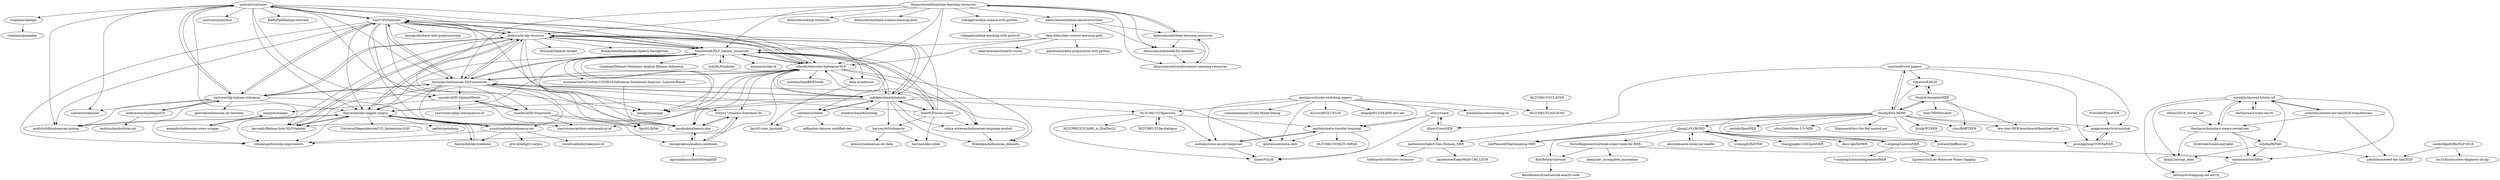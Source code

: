 digraph G {
"ivanlanin/kateglo" -> "ivanlanin/pengakar"
"har07/PySastrawi" -> "sastrawi/sastrawi"
"har07/PySastrawi" -> "kmkurn/id-nlp-resource"
"har07/PySastrawi" -> "louisowen6/NLP_bahasa_resources"
"har07/PySastrawi" -> "irfnrdh/Awesome-Indonesia-NLP"
"har07/PySastrawi" -> "sastrawi/nlp-bahasa-indonesia"
"har07/PySastrawi" -> "masdevid/ID-OpinionWords"
"har07/PySastrawi" -> "masdevid/ID-Stopwords"
"har07/PySastrawi" -> "famrashel/idn-tagged-corpus"
"har07/PySastrawi" -> "andryluthfi/indonesian-postag"
"har07/PySastrawi" -> "kirralabs/indonesian-NLP-resources"
"har07/PySastrawi" -> "nasalsabila/kamus-alay"
"har07/PySastrawi" -> "yasirutomo/python-sentianalysis-id"
"har07/PySastrawi" -> "panggi/pujangga"
"har07/PySastrawi" -> "yohanesgultom/nlp-experiments"
"har07/PySastrawi" -> "ksnugroho/basic-text-preprocessing"
"IndoNLP/indonlu" -> "louisowen6/NLP_bahasa_resources"
"louisowen6/NLP_bahasa_resources" -> "irfnrdh/Awesome-Indonesia-NLP"
"louisowen6/NLP_bahasa_resources" -> "kmkurn/id-nlp-resource"
"louisowen6/NLP_bahasa_resources" -> "kirralabs/indonesian-NLP-resources"
"louisowen6/NLP_bahasa_resources" -> "indobenchmark/indonlu"
"louisowen6/NLP_bahasa_resources" -> "har07/PySastrawi"
"louisowen6/NLP_bahasa_resources" -> "famrashel/idn-tagged-corpus"
"louisowen6/NLP_bahasa_resources" -> "IndoNLP/indonlu"
"louisowen6/NLP_bahasa_resources" -> "kumparan/nlp-id"
"louisowen6/NLP_bahasa_resources" -> "nasalsabila/kamus-alay"
"louisowen6/NLP_bahasa_resources" -> "IndoNLP/nusa-crowd"
"louisowen6/NLP_bahasa_resources" -> "fajri91/InSet"
"louisowen6/NLP_bahasa_resources" -> "panggi/pujangga"
"louisowen6/NLP_bahasa_resources" -> "rizalespe/Dataset-Sentimen-Analisis-Bahasa-Indonesia"
"louisowen6/NLP_bahasa_resources" -> "cahya-wirawan/indonesian-language-models"
"louisowen6/NLP_bahasa_resources" -> "evanmartua34/Twitter-COVID19-Indonesia-Sentiment-Analysis---Lexicon-Based"
"datascienceid/machine-learning-resources" -> "datascienceid/deep-learning-resources"
"datascienceid/machine-learning-resources" -> "datascienceid/reinforcement-learning-resources"
"datascienceid/machine-learning-resources" -> "datascienceid/melek-for-member"
"datascienceid/machine-learning-resources" -> "datascienceid/datasciencecurriculum"
"datascienceid/machine-learning-resources" -> "kmkurn/id-nlp-resource"
"datascienceid/machine-learning-resources" -> "louisowen6/NLP_bahasa_resources"
"datascienceid/machine-learning-resources" -> "datascienceid/nlp-resources"
"datascienceid/machine-learning-resources" -> "irfnrdh/Awesome-Indonesia-NLP"
"datascienceid/machine-learning-resources" -> "kirralabs/indonesian-NLP-resources"
"datascienceid/machine-learning-resources" -> "rubiagatra/data-science-with-python"
"datascienceid/machine-learning-resources" -> "indobenchmark/indonlu"
"datascienceid/machine-learning-resources" -> "datascienceid/data-science-learning-path"
"audioku/meta-transfer-learning" -> "audioku/cross-accent-maml-asr"
"audioku/meta-transfer-learning" -> "zlinao/VGLM"
"audioku/meta-transfer-learning" -> "HLTCHKUST/HLTC-MRQA"
"audioku/meta-transfer-learning" -> "gentaiscool/meta-emb"
"gentaiscool/code-switching-papers" -> "audioku/meta-transfer-learning"
"gentaiscool/code-switching-papers" -> "audioku/cross-accent-maml-asr"
"gentaiscool/code-switching-papers" -> "zengzp0912/SEAME-dev-set"
"gentaiscool/code-switching-papers" -> "gentaiscool/meta-emb"
"gentaiscool/code-switching-papers" -> "gonenhila/codeswitching-lm"
"gentaiscool/code-switching-papers" -> "sumanbanerjee1/Code-Mixed-Dialog"
"gentaiscool/code-switching-papers" -> "microsoft/GLUECoS"
"gentaiscool/code-switching-papers" -> "HLTCHKUST/ASCEND"
"gentaiscool/code-switching-papers" -> "HLTCHKUST/Xpersona"
"Nealcly/templateNER" -> "rtmaww/EntLM"
"Nealcly/templateNER" -> "chen700564/sdnet"
"Nealcly/templateNER" -> "yhcc/BARTNER" ["e"=1]
"Nealcly/templateNER" -> "thunlp/Few-NERD"
"Nealcly/templateNER" -> "few-shot-NER-benchmark/BaselineCode"
"thunlp/Few-NERD" -> "microsoft/vert-papers"
"thunlp/Few-NERD" -> "asappresearch/structshot"
"thunlp/Few-NERD" -> "juntaoy/biaffine-ner" ["e"=1]
"thunlp/Few-NERD" -> "psunlpgroup/CONTaiNER"
"thunlp/Few-NERD" -> "Nealcly/templateNER"
"thunlp/Few-NERD" -> "yhcc/OntoNotes-5.0-NER" ["e"=1]
"thunlp/Few-NERD" -> "few-shot-NER-benchmark/BaselineCode"
"thunlp/Few-NERD" -> "rtmaww/EntLM"
"thunlp/Few-NERD" -> "zliucr/CrossNER"
"thunlp/Few-NERD" -> "ShannonAI/mrc-for-flat-nested-ner" ["e"=1]
"thunlp/Few-NERD" -> "LeePleased/NegSampling-NER" ["e"=1]
"thunlp/Few-NERD" -> "yhcc/BARTNER" ["e"=1]
"thunlp/Few-NERD" -> "cliang1453/BOND"
"thunlp/Few-NERD" -> "ljynlp/W2NER" ["e"=1]
"thunlp/Few-NERD" -> "neulab/SpanNER"
"data-folks/data-science-learning-path" -> "datascienceid/datasciencecurriculum"
"data-folks/data-science-learning-path" -> "irfnrdh/Awesome-Indonesia-NLP"
"data-folks/data-science-learning-path" -> "louisowen6/NLP_bahasa_resources"
"data-folks/data-science-learning-path" -> "jakartaresearch/earth-vision"
"data-folks/data-science-learning-path" -> "galuhsahid/data-preparation-with-python"
"evanmartua34/Twitter-COVID19-Indonesia-Sentiment-Analysis---Lexicon-Based" -> "fajri91/InSet"
"cambridgeltl/BioNLP-2016" -> "yahshibu/nested-ner-tacl2020"
"cambridgeltl/BioNLP-2016" -> "lsy3/clinical-notes-diagnosis-dl-nlp"
"ufal/acl2019_nested_ner" -> "thecharm/boundary-aware-nested-ner"
"yahshibu/nested-ner-tacl2020-transformers" -> "meizhiju/layered-bilstm-crf"
"yahshibu/nested-ner-tacl2020-transformers" -> "thecharm/boundary-aware-nested-ner"
"yahshibu/nested-ner-tacl2020-transformers" -> "yahshibu/nested-ner-tacl2020"
"berlino/nest-trans-em18" -> "meizhiju/layered-bilstm-crf"
"zliucr/coach" -> "zlinao/VGLM"
"zliucr/coach" -> "zliucr/CrossNER"
"zliucr/coach" -> "audioku/meta-transfer-learning"
"HLTCHKUST/CI-AVSR" -> "HLTCHKUST/ASCEND"
"microsoft/vert-papers" -> "thunlp/Few-NERD"
"microsoft/vert-papers" -> "psunlpgroup/CONTaiNER"
"microsoft/vert-papers" -> "rtmaww/EntLM"
"microsoft/vert-papers" -> "asappresearch/structshot"
"microsoft/vert-papers" -> "jiachenwestlake/Cross-Domain_NER"
"endymuhardin/belajarGit" -> "endymuhardin/buku-git"
"endymuhardin/belajarGit" -> "sastrawi/nlp-bahasa-indonesia"
"Fritz449/ProtoNER" -> "asappresearch/structshot"
"rtmaww/EntLM" -> "Nealcly/templateNER"
"sastrawi/nlp-bahasa-indonesia" -> "famrashel/idn-tagged-corpus"
"sastrawi/nlp-bahasa-indonesia" -> "sastrawi/sastrawi"
"sastrawi/nlp-bahasa-indonesia" -> "yohanesgultom/nlp-experiments"
"sastrawi/nlp-bahasa-indonesia" -> "kmkurn/id-nlp-resource"
"sastrawi/nlp-bahasa-indonesia" -> "andryluthfi/indonesian-postag"
"sastrawi/nlp-bahasa-indonesia" -> "har07/PySastrawi"
"sastrawi/nlp-bahasa-indonesia" -> "kirralabs/indonesian-NLP-resources"
"sastrawi/nlp-bahasa-indonesia" -> "endymuhardin/belajarGit"
"sastrawi/nlp-bahasa-indonesia" -> "geovedi/indonesian-mt-testdata"
"sastrawi/nlp-bahasa-indonesia" -> "sastrawi/tokenizer"
"sastrawi/nlp-bahasa-indonesia" -> "yusufsyaifudin/indonesia-ner"
"sastrawi/sastrawi" -> "har07/PySastrawi"
"sastrawi/sastrawi" -> "sastrawi/nlp-bahasa-indonesia"
"sastrawi/sastrawi" -> "masdevid/ID-Stopwords"
"sastrawi/sastrawi" -> "kmkurn/id-nlp-resource"
"sastrawi/sastrawi" -> "masdevid/ID-OpinionWords"
"sastrawi/sastrawi" -> "sastrawi/tokenizer"
"sastrawi/sastrawi" -> "famrashel/idn-tagged-corpus"
"sastrawi/sastrawi" -> "ivanlanin/kateglo"
"sastrawi/sastrawi" -> "andryluthfi/indonesian-postag"
"sastrawi/sastrawi" -> "irfnrdh/Awesome-Indonesia-NLP"
"sastrawi/sastrawi" -> "louisowen6/NLP_bahasa_resources"
"sastrawi/sastrawi" -> "kirralabs/indonesian-NLP-resources"
"sastrawi/sastrawi" -> "jsastrawi/jsastrawi"
"sastrawi/sastrawi" -> "keyreply/Bahasa-Indo-NLP-Dataset"
"sastrawi/sastrawi" -> "RadhiFadlillah/go-sastrawi"
"v-mipeng/LexiconNER" -> "zig-kwin-hu/Low-Resource-Name-Tagging"
"v-mipeng/LexiconNER" -> "cliang1453/BOND"
"v-mipeng/LexiconNER" -> "v-mipeng/LexiconAugmentedNER" ["e"=1]
"indobenchmark/indonlu" -> "indolem/indolem"
"indobenchmark/indonlu" -> "louisowen6/NLP_bahasa_resources"
"indobenchmark/indonlu" -> "kmkurn/id-nlp-resource"
"indobenchmark/indonlu" -> "irfnrdh/Awesome-Indonesia-NLP"
"indobenchmark/indonlu" -> "cahya-wirawan/indonesian-language-models"
"indobenchmark/indonlu" -> "indobenchmark/indonlg"
"indobenchmark/indonlu" -> "famrashel/idn-tagged-corpus"
"indobenchmark/indonlu" -> "gentaiscool/meta-emb"
"indobenchmark/indonlu" -> "panggi/pujangga"
"indobenchmark/indonlu" -> "kirralabs/indonesian-NLP-resources"
"indobenchmark/indonlu" -> "IndoNLP/nusa-crowd"
"indobenchmark/indonlu" -> "HLTCHKUST/Xpersona"
"indobenchmark/indonlu" -> "keyreply/Bahasa-Indo-NLP-Dataset"
"indobenchmark/indonlu" -> "Wikidepia/indonesian_datasets"
"indobenchmark/indonlu" -> "haryoa/stif-indonesia"
"NorskRegnesentral/weak-supervision-for-NER" -> "BatsResearch/wiser"
"NorskRegnesentral/weak-supervision-for-NER" -> "allanj/ner_incomplete_annotation" ["e"=1]
"NorskRegnesentral/weak-supervision-for-NER" -> "sanmusunrise/ARNs"
"thecharm/boundary-aware-nested-ner" -> "sanmusunrise/ARNs"
"thecharm/boundary-aware-nested-ner" -> "tricktreat/locate-and-label" ["e"=1]
"thecharm/boundary-aware-nested-ner" -> "cslydia/BiFlaG"
"thecharm/boundary-aware-nested-ner" -> "meizhiju/layered-bilstm-crf"
"thecharm/boundary-aware-nested-ner" -> "fishjh2/merge_label"
"datascienceid/deep-learning-resources" -> "datascienceid/reinforcement-learning-resources"
"datascienceid/deep-learning-resources" -> "datascienceid/machine-learning-resources"
"datascienceid/deep-learning-resources" -> "datascienceid/melek-for-member"
"asappresearch/structshot" -> "psunlpgroup/CONTaiNER"
"cliang1453/BOND" -> "amzn/amazon-weak-ner-needle"
"cliang1453/BOND" -> "yumeng5/RoSTER"
"cliang1453/BOND" -> "v-mipeng/LexiconNER"
"cliang1453/BOND" -> "shangjingbo1226/AutoNER" ["e"=1]
"cliang1453/BOND" -> "NorskRegnesentral/weak-supervision-for-NER"
"cliang1453/BOND" -> "dmis-lab/GeNER"
"cliang1453/BOND" -> "juntaoy/biaffine-ner" ["e"=1]
"cliang1453/BOND" -> "BatsResearch/wiser"
"cliang1453/BOND" -> "LeePleased/NegSampling-NER" ["e"=1]
"jiachenwestlake/Cross-Domain_NER" -> "jiachenwestlake/Multi-Cell_LSTM"
"jiachenwestlake/Cross-Domain_NER" -> "Siddharthss500/zero-resource"
"psunlpgroup/CONTaiNER" -> "asappresearch/structshot"
"zliucr/CrossNER" -> "zliucr/coach"
"zliucr/CrossNER" -> "jiachenwestlake/Cross-Domain_NER"
"andryluthfi/indonesian-postag" -> "famrashel/idn-tagged-corpus"
"kmkurn/id-nlp-resource" -> "kirralabs/indonesian-NLP-resources"
"kmkurn/id-nlp-resource" -> "louisowen6/NLP_bahasa_resources"
"kmkurn/id-nlp-resource" -> "keyreply/Bahasa-Indo-NLP-Dataset"
"kmkurn/id-nlp-resource" -> "irfnrdh/Awesome-Indonesia-NLP"
"kmkurn/id-nlp-resource" -> "famrashel/idn-tagged-corpus"
"kmkurn/id-nlp-resource" -> "indobenchmark/indonlu"
"kmkurn/id-nlp-resource" -> "kata-ai/indosum"
"kmkurn/id-nlp-resource" -> "har07/PySastrawi"
"kmkurn/id-nlp-resource" -> "feryandi/Dataset-Artikel"
"kmkurn/id-nlp-resource" -> "sastrawi/nlp-bahasa-indonesia"
"kmkurn/id-nlp-resource" -> "nasalsabila/kamus-alay"
"kmkurn/id-nlp-resource" -> "indolem/indolem"
"kmkurn/id-nlp-resource" -> "yohanesgultom/nlp-experiments"
"kmkurn/id-nlp-resource" -> "panggi/pujangga"
"kmkurn/id-nlp-resource" -> "frankydotid/Indonesian-Speech-Recognition"
"datascienceid/melek-for-member" -> "datascienceid/reinforcement-learning-resources"
"amzn/amazon-weak-ner-needle" -> "cliang1453/BOND"
"datascienceid/reinforcement-learning-resources" -> "datascienceid/deep-learning-resources"
"irfnrdh/Awesome-Indonesia-NLP" -> "louisowen6/NLP_bahasa_resources"
"irfnrdh/Awesome-Indonesia-NLP" -> "kmkurn/id-nlp-resource"
"irfnrdh/Awesome-Indonesia-NLP" -> "kirralabs/indonesian-NLP-resources"
"irfnrdh/Awesome-Indonesia-NLP" -> "Wikidepia/indonesian_datasets"
"irfnrdh/Awesome-Indonesia-NLP" -> "nasalsabila/kamus-alay"
"irfnrdh/Awesome-Indonesia-NLP" -> "har07/PySastrawi"
"irfnrdh/Awesome-Indonesia-NLP" -> "indobenchmark/indonlu"
"irfnrdh/Awesome-Indonesia-NLP" -> "riochr17/Analisis-Sentimen-ID"
"irfnrdh/Awesome-Indonesia-NLP" -> "panggi/pujangga"
"irfnrdh/Awesome-Indonesia-NLP" -> "yasirutomo/python-sentianalysis-id"
"irfnrdh/Awesome-Indonesia-NLP" -> "cahya-wirawan/indonesian-language-models"
"irfnrdh/Awesome-Indonesia-NLP" -> "kata-ai/indosum"
"irfnrdh/Awesome-Indonesia-NLP" -> "yohanesgultom/nlp-experiments"
"irfnrdh/Awesome-Indonesia-NLP" -> "indolem/IndoBERTweet"
"irfnrdh/Awesome-Indonesia-NLP" -> "famrashel/idn-tagged-corpus"
"nasalsabila/kamus-alay" -> "riochr17/Analisis-Sentimen-ID"
"nasalsabila/kamus-alay" -> "ramaprakoso/analisis-sentimen"
"kata-ai/indosum" -> "fajri91/sum_liputan6"
"kirralabs/indonesian-NLP-resources" -> "kmkurn/id-nlp-resource"
"kirralabs/indonesian-NLP-resources" -> "louisowen6/NLP_bahasa_resources"
"kirralabs/indonesian-NLP-resources" -> "irfnrdh/Awesome-Indonesia-NLP"
"kirralabs/indonesian-NLP-resources" -> "keyreply/Bahasa-Indo-NLP-Dataset"
"kirralabs/indonesian-NLP-resources" -> "sastrawi/nlp-bahasa-indonesia"
"kirralabs/indonesian-NLP-resources" -> "Wikidepia/indonesian_datasets"
"kirralabs/indonesian-NLP-resources" -> "nasalsabila/kamus-alay"
"kirralabs/indonesian-NLP-resources" -> "ramaprakoso/analisis-sentimen"
"kirralabs/indonesian-NLP-resources" -> "har07/PySastrawi"
"kirralabs/indonesian-NLP-resources" -> "famrashel/idn-tagged-corpus"
"kirralabs/indonesian-NLP-resources" -> "yasirutomo/python-sentianalysis-id"
"kirralabs/indonesian-NLP-resources" -> "riochr17/Analisis-Sentimen-ID"
"kirralabs/indonesian-NLP-resources" -> "indobenchmark/indonlu"
"kirralabs/indonesian-NLP-resources" -> "masdevid/ID-OpinionWords"
"kirralabs/indonesian-NLP-resources" -> "yusufsyaifudin/indonesia-ner"
"ramaprakoso/analisis-sentimen" -> "riochr17/Analisis-Sentimen-ID"
"ramaprakoso/analisis-sentimen" -> "agusmakmun/SentiStrengthID"
"ramaprakoso/analisis-sentimen" -> "nasalsabila/kamus-alay"
"datascienceid/datasciencecurriculum" -> "data-folks/data-science-learning-path"
"datascienceid/datasciencecurriculum" -> "datascienceid/melek-for-member"
"datascienceid/datasciencecurriculum" -> "datascienceid/deep-learning-resources"
"masdevid/ID-Stopwords" -> "masdevid/ID-OpinionWords"
"masdevid/ID-Stopwords" -> "yasirutomo/python-sentianalysis-id"
"masdevid/ID-Stopwords" -> "fajri91/InSet"
"masdevid/ID-Stopwords" -> "nasalsabila/kamus-alay"
"HLTCHKUST/Xpersona" -> "zlinao/VGLM"
"HLTCHKUST/Xpersona" -> "HLTCHKUST/ke-dialogue"
"HLTCHKUST/Xpersona" -> "audioku/cross-accent-maml-asr"
"HLTCHKUST/Xpersona" -> "audioku/meta-transfer-learning"
"HLTCHKUST/Xpersona" -> "HLTCHKUST/CAiRE_in_DialDoc21"
"haryoa/stif-indonesia" -> "haryoa/indo-collex"
"haryoa/stif-indonesia" -> "gunnxx/indonesian-mt-data"
"indolem/indolem" -> "fajri91/sum_liputan6"
"indolem/indolem" -> "ialfina/ner-dataset-modified-dee"
"indolem/indolem" -> "indobenchmark/indonlu"
"rubiagatra/data-science-with-python" -> "rubiagatra/deep-learning-with-pytorch"
"famrashel/idn-treebank" -> "famrashel/idn-tagged-corpus"
"yusufsyaifudin/indonesia-ner" -> "yohanesgultom/nlp-experiments"
"yusufsyaifudin/indonesia-ner" -> "yusufsyaifudin/tokenizer-id"
"yusufsyaifudin/indonesia-ner" -> "famrashel/idn-treebank"
"yusufsyaifudin/indonesia-ner" -> "famrashel/idn-tagged-corpus"
"yusufsyaifudin/indonesia-ner" -> "grit-id/nergrit-corpus"
"BatsResearch/wiser" -> "BatsResearch/safranchik-aaai20-code"
"sanmusunrise/ARNs" -> "berlino/overlapping-ner-em18"
"cslydia/BiFlaG" -> "yahshibu/nested-ner-tacl2020"
"cslydia/BiFlaG" -> "fishjh2/merge_label"
"cslydia/BiFlaG" -> "sanmusunrise/ARNs"
"meizhiju/layered-bilstm-crf" -> "berlino/nest-trans-em18"
"meizhiju/layered-bilstm-crf" -> "fishjh2/merge_label"
"meizhiju/layered-bilstm-crf" -> "sanmusunrise/ARNs"
"meizhiju/layered-bilstm-crf" -> "thecharm/boundary-aware-nested-ner"
"meizhiju/layered-bilstm-crf" -> "cslydia/BiFlaG"
"meizhiju/layered-bilstm-crf" -> "berlino/overlapping-ner-em18"
"meizhiju/layered-bilstm-crf" -> "yahshibu/nested-ner-tacl2020-transformers"
"masdevid/ID-OpinionWords" -> "masdevid/ID-Stopwords"
"masdevid/ID-OpinionWords" -> "fajri91/InSet"
"masdevid/ID-OpinionWords" -> "anpandu/nalapa"
"masdevid/ID-OpinionWords" -> "yasirutomo/php-sentianalysis-id"
"riochr17/Analisis-Sentimen-ID" -> "ramaprakoso/analisis-sentimen"
"riochr17/Analisis-Sentimen-ID" -> "nasalsabila/kamus-alay"
"IndoNLP/nusa-crowd" -> "louisowen6/NLP_bahasa_resources"
"IndoNLP/nusa-crowd" -> "kmkurn/id-nlp-resource"
"IndoNLP/nusa-crowd" -> "indobenchmark/indonlu"
"IndoNLP/nusa-crowd" -> "haryoa/stif-indonesia"
"IndoNLP/nusa-crowd" -> "irfnrdh/Awesome-Indonesia-NLP"
"IndoNLP/nusa-crowd" -> "kirralabs/indonesian-NLP-resources"
"IndoNLP/nusa-crowd" -> "haryoa/indo-collex"
"IndoNLP/nusa-crowd" -> "cahya-wirawan/indonesian-language-models"
"keyreply/Bahasa-Indo-NLP-Dataset" -> "kmkurn/id-nlp-resource"
"keyreply/Bahasa-Indo-NLP-Dataset" -> "famrashel/idn-tagged-corpus"
"famrashel/idn-tagged-corpus" -> "famrashel/idn-treebank"
"famrashel/idn-tagged-corpus" -> "andryluthfi/indonesian-postag"
"famrashel/idn-tagged-corpus" -> "yusufsyaifudin/indonesia-ner"
"famrashel/idn-tagged-corpus" -> "yohanesgultom/nlp-experiments"
"famrashel/idn-tagged-corpus" -> "UniversalDependencies/UD_Indonesian-GSD"
"famrashel/idn-tagged-corpus" -> "keyreply/Bahasa-Indo-NLP-Dataset"
"famrashel/idn-tagged-corpus" -> "kmkurn/id-nlp-resource"
"famrashel/idn-tagged-corpus" -> "pebbie/pebahasa"
"HLTCHKUST/ke-dialogue" -> "HLTCHKUST/Xpersona"
"audioku/cross-accent-maml-asr" -> "audioku/meta-transfer-learning"
"audioku/cross-accent-maml-asr" -> "zlinao/VGLM"
"cahya-wirawan/indonesian-language-models" -> "Wikidepia/indonesian_datasets"
"anpandu/nalapa" -> "anpandu/indonesian-news-scraper"
"anpandu/indonesian-news-scraper" -> "anpandu/nalapa"
"ivanlanin/kateglo" ["l"="31.057,30.08"]
"ivanlanin/pengakar" ["l"="31.083,30.072"]
"har07/PySastrawi" ["l"="30.971,30.107"]
"sastrawi/sastrawi" ["l"="30.994,30.1"]
"kmkurn/id-nlp-resource" ["l"="30.951,30.101"]
"louisowen6/NLP_bahasa_resources" ["l"="30.935,30.093"]
"irfnrdh/Awesome-Indonesia-NLP" ["l"="30.935,30.108"]
"sastrawi/nlp-bahasa-indonesia" ["l"="30.998,30.113"]
"masdevid/ID-OpinionWords" ["l"="30.999,30.135"]
"masdevid/ID-Stopwords" ["l"="30.982,30.135"]
"famrashel/idn-tagged-corpus" ["l"="30.975,30.085"]
"andryluthfi/indonesian-postag" ["l"="31.006,30.089"]
"kirralabs/indonesian-NLP-resources" ["l"="30.956,30.115"]
"nasalsabila/kamus-alay" ["l"="30.94,30.121"]
"yasirutomo/python-sentianalysis-id" ["l"="30.963,30.135"]
"panggi/pujangga" ["l"="30.921,30.101"]
"yohanesgultom/nlp-experiments" ["l"="30.978,30.095"]
"ksnugroho/basic-text-preprocessing" ["l"="30.978,30.07"]
"IndoNLP/indonlu" ["l"="30.909,30.08"]
"indobenchmark/indonlu" ["l"="30.94,30.134"]
"kumparan/nlp-id" ["l"="30.892,30.091"]
"IndoNLP/nusa-crowd" ["l"="30.924,30.133"]
"fajri91/InSet" ["l"="30.976,30.12"]
"rizalespe/Dataset-Sentimen-Analisis-Bahasa-Indonesia" ["l"="30.943,30.049"]
"cahya-wirawan/indonesian-language-models" ["l"="30.908,30.111"]
"evanmartua34/Twitter-COVID19-Indonesia-Sentiment-Analysis---Lexicon-Based" ["l"="30.958,30.079"]
"datascienceid/machine-learning-resources" ["l"="30.915,30.061"]
"datascienceid/deep-learning-resources" ["l"="30.892,30.046"]
"datascienceid/reinforcement-learning-resources" ["l"="30.877,30.034"]
"datascienceid/melek-for-member" ["l"="30.892,30.031"]
"datascienceid/datasciencecurriculum" ["l"="30.872,30.054"]
"datascienceid/nlp-resources" ["l"="30.927,30.027"]
"rubiagatra/data-science-with-python" ["l"="30.908,30.009"]
"datascienceid/data-science-learning-path" ["l"="30.913,30.036"]
"audioku/meta-transfer-learning" ["l"="30.913,30.26"]
"audioku/cross-accent-maml-asr" ["l"="30.919,30.248"]
"zlinao/VGLM" ["l"="30.926,30.27"]
"HLTCHKUST/HLTC-MRQA" ["l"="30.913,30.278"]
"gentaiscool/meta-emb" ["l"="30.916,30.209"]
"gentaiscool/code-switching-papers" ["l"="30.891,30.246"]
"zengzp0912/SEAME-dev-set" ["l"="30.863,30.24"]
"gonenhila/codeswitching-lm" ["l"="30.875,30.232"]
"sumanbanerjee1/Code-Mixed-Dialog" ["l"="30.873,30.263"]
"microsoft/GLUECoS" ["l"="30.853,30.257"]
"HLTCHKUST/ASCEND" ["l"="30.883,30.274"]
"HLTCHKUST/Xpersona" ["l"="30.923,30.226"]
"Nealcly/templateNER" ["l"="30.889,30.458"]
"rtmaww/EntLM" ["l"="30.891,30.439"]
"chen700564/sdnet" ["l"="30.867,30.474"]
"yhcc/BARTNER" ["l"="32.473,30.242"]
"thunlp/Few-NERD" ["l"="30.912,30.444"]
"few-shot-NER-benchmark/BaselineCode" ["l"="30.911,30.467"]
"microsoft/vert-papers" ["l"="30.913,30.42"]
"asappresearch/structshot" ["l"="30.942,30.438"]
"juntaoy/biaffine-ner" ["l"="32.458,30.155"]
"psunlpgroup/CONTaiNER" ["l"="30.935,30.424"]
"yhcc/OntoNotes-5.0-NER" ["l"="32.45,30.071"]
"zliucr/CrossNER" ["l"="30.916,30.365"]
"ShannonAI/mrc-for-flat-nested-ner" ["l"="32.362,30.188"]
"LeePleased/NegSampling-NER" ["l"="32.493,30.145"]
"cliang1453/BOND" ["l"="30.932,30.524"]
"ljynlp/W2NER" ["l"="32.432,30.229"]
"neulab/SpanNER" ["l"="30.867,30.439"]
"data-folks/data-science-learning-path" ["l"="30.873,30.078"]
"jakartaresearch/earth-vision" ["l"="30.841,30.067"]
"galuhsahid/data-preparation-with-python" ["l"="30.84,30.084"]
"cambridgeltl/BioNLP-2016" ["l"="30.931,30.707"]
"yahshibu/nested-ner-tacl2020" ["l"="30.944,30.682"]
"lsy3/clinical-notes-diagnosis-dl-nlp" ["l"="30.921,30.729"]
"ufal/acl2019_nested_ner" ["l"="31.015,30.669"]
"thecharm/boundary-aware-nested-ner" ["l"="30.986,30.655"]
"yahshibu/nested-ner-tacl2020-transformers" ["l"="30.963,30.668"]
"meizhiju/layered-bilstm-crf" ["l"="30.974,30.645"]
"berlino/nest-trans-em18" ["l"="30.995,30.638"]
"zliucr/coach" ["l"="30.919,30.316"]
"HLTCHKUST/CI-AVSR" ["l"="30.871,30.292"]
"jiachenwestlake/Cross-Domain_NER" ["l"="30.901,30.388"]
"endymuhardin/belajarGit" ["l"="31.041,30.131"]
"endymuhardin/buku-git" ["l"="31.075,30.139"]
"Fritz449/ProtoNER" ["l"="30.971,30.441"]
"geovedi/indonesian-mt-testdata" ["l"="31.039,30.112"]
"sastrawi/tokenizer" ["l"="31.02,30.112"]
"yusufsyaifudin/indonesia-ner" ["l"="30.996,30.079"]
"jsastrawi/jsastrawi" ["l"="31.027,30.082"]
"keyreply/Bahasa-Indo-NLP-Dataset" ["l"="30.963,30.093"]
"RadhiFadlillah/go-sastrawi" ["l"="31.031,30.095"]
"v-mipeng/LexiconNER" ["l"="30.912,30.544"]
"zig-kwin-hu/Low-Resource-Name-Tagging" ["l"="30.892,30.557"]
"v-mipeng/LexiconAugmentedNER" ["l"="32.374,30.144"]
"indolem/indolem" ["l"="30.916,30.149"]
"indobenchmark/indonlg" ["l"="30.956,30.161"]
"Wikidepia/indonesian_datasets" ["l"="30.926,30.119"]
"haryoa/stif-indonesia" ["l"="30.932,30.167"]
"NorskRegnesentral/weak-supervision-for-NER" ["l"="30.948,30.576"]
"BatsResearch/wiser" ["l"="30.951,30.553"]
"allanj/ner_incomplete_annotation" ["l"="32.49,29.947"]
"sanmusunrise/ARNs" ["l"="30.963,30.625"]
"tricktreat/locate-and-label" ["l"="32.542,30.167"]
"cslydia/BiFlaG" ["l"="30.958,30.654"]
"fishjh2/merge_label" ["l"="30.979,30.669"]
"amzn/amazon-weak-ner-needle" ["l"="30.909,30.517"]
"yumeng5/RoSTER" ["l"="30.954,30.507"]
"shangjingbo1226/AutoNER" ["l"="32.383,29.99"]
"dmis-lab/GeNER" ["l"="30.963,30.527"]
"jiachenwestlake/Multi-Cell_LSTM" ["l"="30.884,30.374"]
"Siddharthss500/zero-resource" ["l"="30.879,30.39"]
"kata-ai/indosum" ["l"="30.897,30.122"]
"feryandi/Dataset-Artikel" ["l"="30.943,30.069"]
"frankydotid/Indonesian-Speech-Recognition" ["l"="30.958,30.065"]
"riochr17/Analisis-Sentimen-ID" ["l"="30.915,30.122"]
"indolem/IndoBERTweet" ["l"="30.883,30.109"]
"ramaprakoso/analisis-sentimen" ["l"="30.908,30.135"]
"fajri91/sum_liputan6" ["l"="30.888,30.145"]
"agusmakmun/SentiStrengthID" ["l"="30.872,30.143"]
"HLTCHKUST/ke-dialogue" ["l"="30.904,30.225"]
"HLTCHKUST/CAiRE_in_DialDoc21" ["l"="30.943,30.234"]
"haryoa/indo-collex" ["l"="30.913,30.164"]
"gunnxx/indonesian-mt-data" ["l"="30.939,30.188"]
"ialfina/ner-dataset-modified-dee" ["l"="30.892,30.17"]
"rubiagatra/deep-learning-with-pytorch" ["l"="30.903,29.988"]
"famrashel/idn-treebank" ["l"="30.992,30.063"]
"yusufsyaifudin/tokenizer-id" ["l"="31.026,30.061"]
"grit-id/nergrit-corpus" ["l"="31.014,30.057"]
"BatsResearch/safranchik-aaai20-code" ["l"="30.974,30.559"]
"berlino/overlapping-ner-em18" ["l"="30.98,30.625"]
"anpandu/nalapa" ["l"="31.03,30.164"]
"yasirutomo/php-sentianalysis-id" ["l"="31.012,30.156"]
"UniversalDependencies/UD_Indonesian-GSD" ["l"="30.978,30.048"]
"pebbie/pebahasa" ["l"="30.998,30.045"]
"anpandu/indonesian-news-scraper" ["l"="31.045,30.176"]
}